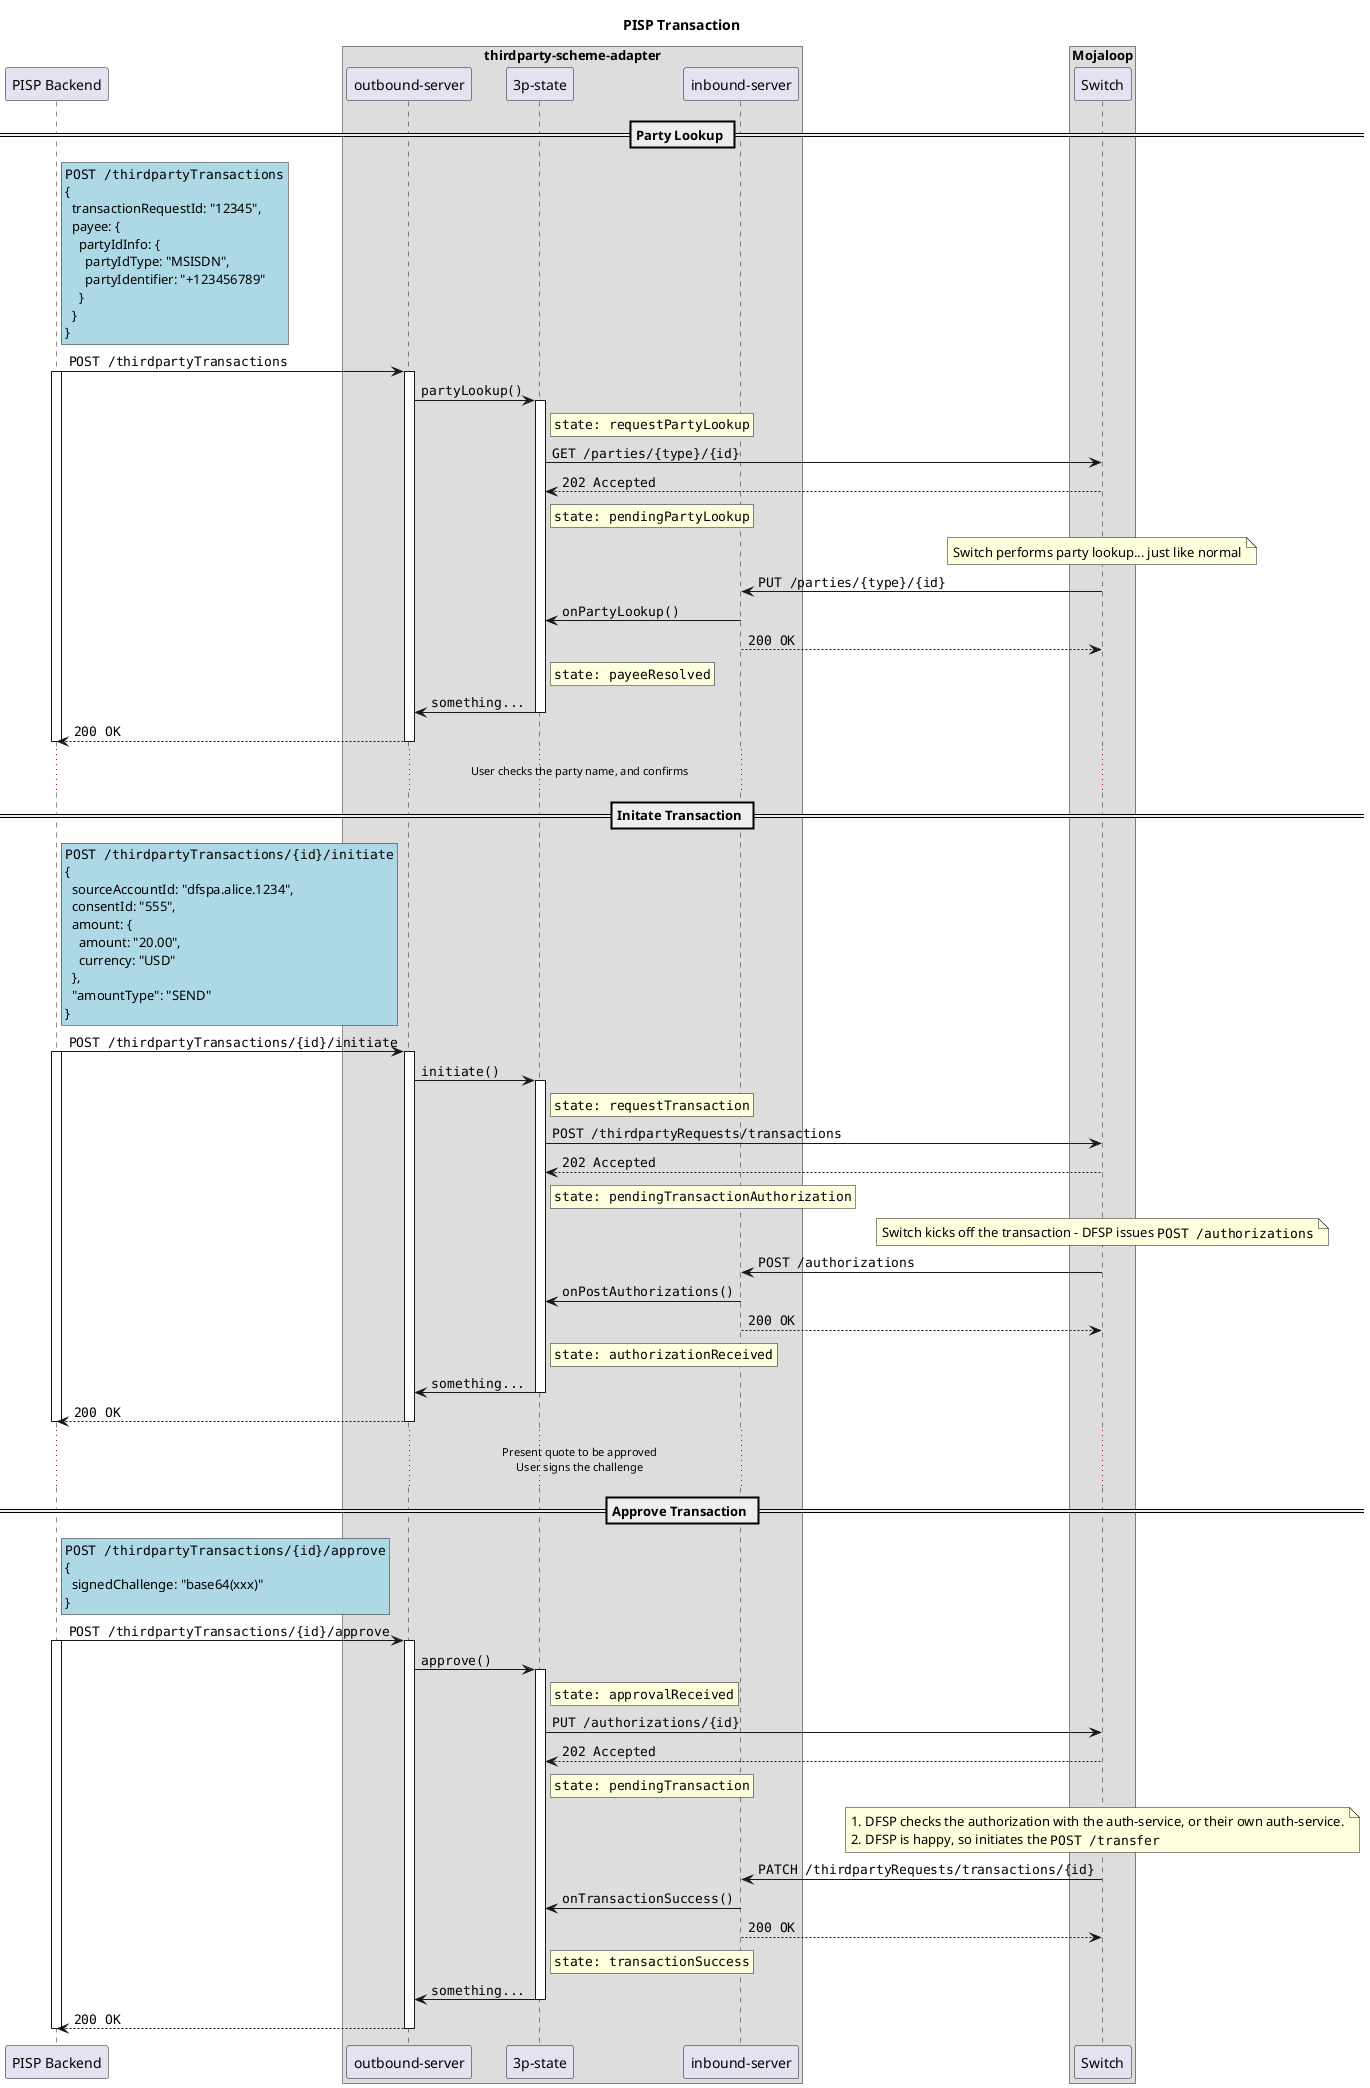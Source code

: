 @startuml

title PISP Transaction


participant "PISP Backend" as PISP
box "thirdparty-scheme-adapter"
  participant "outbound-server" as OBS
  participant "3p-state" as ST8
  participant "inbound-server" as IBS
end box

box "Mojaloop"
    participant Switch
end box

== Party Lookup ==
rnote right of PISP #LightBlue
""POST /thirdpartyTransactions""
{
  transactionRequestId: "12345",
  payee: {
    partyIdInfo: {
      partyIdType: "MSISDN",
      partyIdentifier: "+123456789"
    }
  }
}
end note
PISP -> OBS: ""POST /thirdpartyTransactions""
activate PISP
activate OBS
' TODO: line up with state-models.md doc
OBS -> ST8: ""partyLookup()""
rnote right of ST8: ""state: requestPartyLookup""
activate ST8

ST8 -> Switch: ""GET /parties/{type}/{id}""
Switch --> ST8: ""202 Accepted""
rnote right of ST8: ""state: pendingPartyLookup""

note over Switch
  Switch performs party lookup... just like normal
end note

Switch -> IBS: ""PUT /parties/{type}/{id}""
IBS -> ST8: ""onPartyLookup()""
IBS --> Switch: ""200 OK""
rnote right of ST8: ""state: payeeResolved""

ST8 -> OBS: ""something...""
deactivate ST8

' TODO: party lookup details
OBS --> PISP: ""200 OK""
deactivate OBS
deactivate PISP

...User checks the party name, and confirms...

== Initate Transaction ==
rnote right of PISP #LightBlue
""POST /thirdpartyTransactions/{id}/initiate""
{
  sourceAccountId: "dfspa.alice.1234",
  consentId: "555",
  amount: {
    amount: "20.00",
    currency: "USD"
  },
  "amountType": "SEND"
}
end note
PISP -> OBS: ""POST /thirdpartyTransactions/{id}/initiate""
activate PISP
activate OBS
' TODO: line up with state-models.md doc

OBS -> ST8: ""initiate()""
activate ST8
rnote right of ST8: ""state: requestTransaction""

ST8 -> Switch: ""POST /thirdpartyRequests/transactions""
Switch --> ST8: ""202 Accepted""
rnote right of ST8: ""state: pendingTransactionAuthorization""


note over Switch
  Switch kicks off the transaction - DFSP issues ""POST /authorizations""
end note

Switch -> IBS: ""POST /authorizations""
IBS -> ST8: ""onPostAuthorizations()""
IBS --> Switch: ""200 OK""
rnote right of ST8: ""state: authorizationReceived""


ST8 -> OBS: ""something...""
deactivate ST8

'TODO: add authorization details
OBS --> PISP: ""200 OK""
deactivate OBS
deactivate PISP

...Present quote to be approved\nUser signs the challenge...


== Approve Transaction ==
rnote right of PISP #LightBlue
""POST /thirdpartyTransactions/{id}/approve""
{
  signedChallenge: "base64(xxx)"
}
end note
PISP -> OBS: ""POST /thirdpartyTransactions/{id}/approve""
activate PISP
activate OBS

OBS -> ST8: ""approve()""
activate ST8
rnote right of ST8: ""state: approvalReceived""


ST8 -> Switch: ""PUT /authorizations/{id}""
Switch --> ST8: ""202 Accepted""
rnote right of ST8: ""state: pendingTransaction""

note over Switch
  1. DFSP checks the authorization with the auth-service, or their own auth-service.
  2. DFSP is happy, so initiates the ""POST /transfer""
end note


Switch -> IBS: ""PATCH /thirdpartyRequests/transactions/{id}""
IBS -> ST8: ""onTransactionSuccess()""
IBS --> Switch: ""200 OK""
rnote right of ST8: ""state: transactionSuccess""


ST8 -> OBS: ""something...""
deactivate ST8

OBS --> PISP: ""200 OK""
deactivate OBS
deactivate PISP




@enduml
